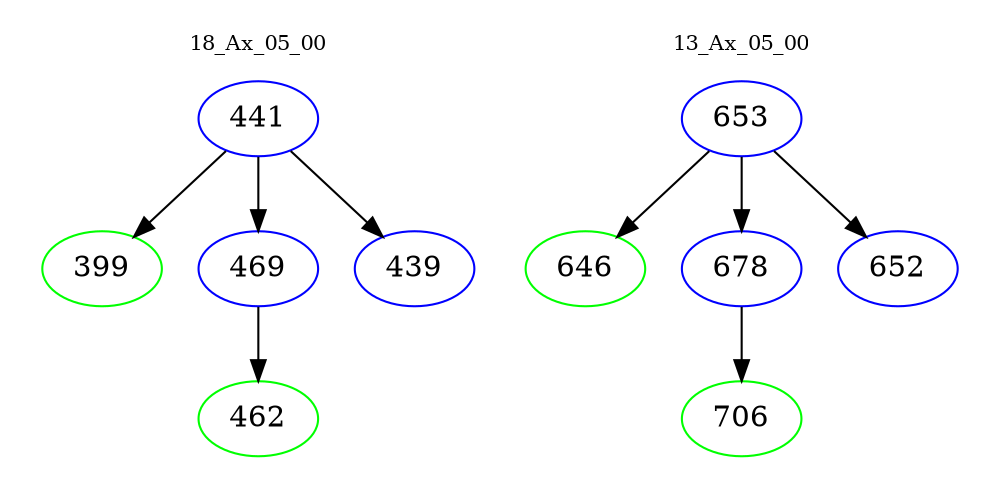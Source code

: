 digraph{
subgraph cluster_0 {
color = white
label = "18_Ax_05_00";
fontsize=10;
T0_441 [label="441", color="blue"]
T0_441 -> T0_399 [color="black"]
T0_399 [label="399", color="green"]
T0_441 -> T0_469 [color="black"]
T0_469 [label="469", color="blue"]
T0_469 -> T0_462 [color="black"]
T0_462 [label="462", color="green"]
T0_441 -> T0_439 [color="black"]
T0_439 [label="439", color="blue"]
}
subgraph cluster_1 {
color = white
label = "13_Ax_05_00";
fontsize=10;
T1_653 [label="653", color="blue"]
T1_653 -> T1_646 [color="black"]
T1_646 [label="646", color="green"]
T1_653 -> T1_678 [color="black"]
T1_678 [label="678", color="blue"]
T1_678 -> T1_706 [color="black"]
T1_706 [label="706", color="green"]
T1_653 -> T1_652 [color="black"]
T1_652 [label="652", color="blue"]
}
}
